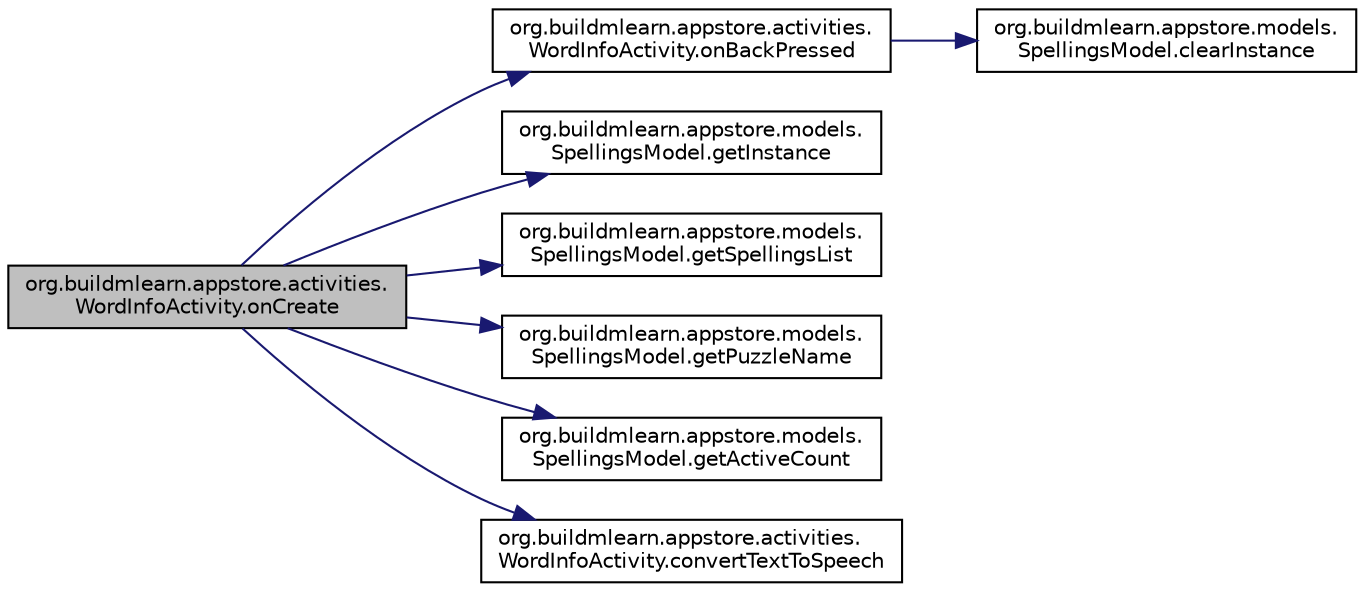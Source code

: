 digraph "org.buildmlearn.appstore.activities.WordInfoActivity.onCreate"
{
 // INTERACTIVE_SVG=YES
  bgcolor="transparent";
  edge [fontname="Helvetica",fontsize="10",labelfontname="Helvetica",labelfontsize="10"];
  node [fontname="Helvetica",fontsize="10",shape=record];
  rankdir="LR";
  Node1 [label="org.buildmlearn.appstore.activities.\lWordInfoActivity.onCreate",height=0.2,width=0.4,color="black", fillcolor="grey75", style="filled", fontcolor="black"];
  Node1 -> Node2 [color="midnightblue",fontsize="10",style="solid",fontname="Helvetica"];
  Node2 [label="org.buildmlearn.appstore.activities.\lWordInfoActivity.onBackPressed",height=0.2,width=0.4,color="black",URL="$d2/d2d/classorg_1_1buildmlearn_1_1appstore_1_1activities_1_1_word_info_activity.html#a4e4d4c3187fe3442f5034ad9411bbb97",tooltip="This method is automatically called when the back button is pressed. "];
  Node2 -> Node3 [color="midnightblue",fontsize="10",style="solid",fontname="Helvetica"];
  Node3 [label="org.buildmlearn.appstore.models.\lSpellingsModel.clearInstance",height=0.2,width=0.4,color="black",URL="$d9/d29/classorg_1_1buildmlearn_1_1appstore_1_1models_1_1_spellings_model.html#a06d230ff2d47cae76428c11f75250d2d"];
  Node1 -> Node4 [color="midnightblue",fontsize="10",style="solid",fontname="Helvetica"];
  Node4 [label="org.buildmlearn.appstore.models.\lSpellingsModel.getInstance",height=0.2,width=0.4,color="black",URL="$d9/d29/classorg_1_1buildmlearn_1_1appstore_1_1models_1_1_spellings_model.html#af291064e82c76410196621b65c4703fb"];
  Node1 -> Node5 [color="midnightblue",fontsize="10",style="solid",fontname="Helvetica"];
  Node5 [label="org.buildmlearn.appstore.models.\lSpellingsModel.getSpellingsList",height=0.2,width=0.4,color="black",URL="$d9/d29/classorg_1_1buildmlearn_1_1appstore_1_1models_1_1_spellings_model.html#a189a3ab4b51200e9a9c4d357a393d1f8"];
  Node1 -> Node6 [color="midnightblue",fontsize="10",style="solid",fontname="Helvetica"];
  Node6 [label="org.buildmlearn.appstore.models.\lSpellingsModel.getPuzzleName",height=0.2,width=0.4,color="black",URL="$d9/d29/classorg_1_1buildmlearn_1_1appstore_1_1models_1_1_spellings_model.html#a42ee50162a58bd2ca2ae66f1ee9b5a0d"];
  Node1 -> Node7 [color="midnightblue",fontsize="10",style="solid",fontname="Helvetica"];
  Node7 [label="org.buildmlearn.appstore.models.\lSpellingsModel.getActiveCount",height=0.2,width=0.4,color="black",URL="$d9/d29/classorg_1_1buildmlearn_1_1appstore_1_1models_1_1_spellings_model.html#a5b57480a57b3138f32c22c0d70f62979"];
  Node1 -> Node8 [color="midnightblue",fontsize="10",style="solid",fontname="Helvetica"];
  Node8 [label="org.buildmlearn.appstore.activities.\lWordInfoActivity.convertTextToSpeech",height=0.2,width=0.4,color="black",URL="$d2/d2d/classorg_1_1buildmlearn_1_1appstore_1_1activities_1_1_word_info_activity.html#afd0f50995b84bf81cb0ff96a4da4755c",tooltip="This method converts the given text to speech. "];
}
